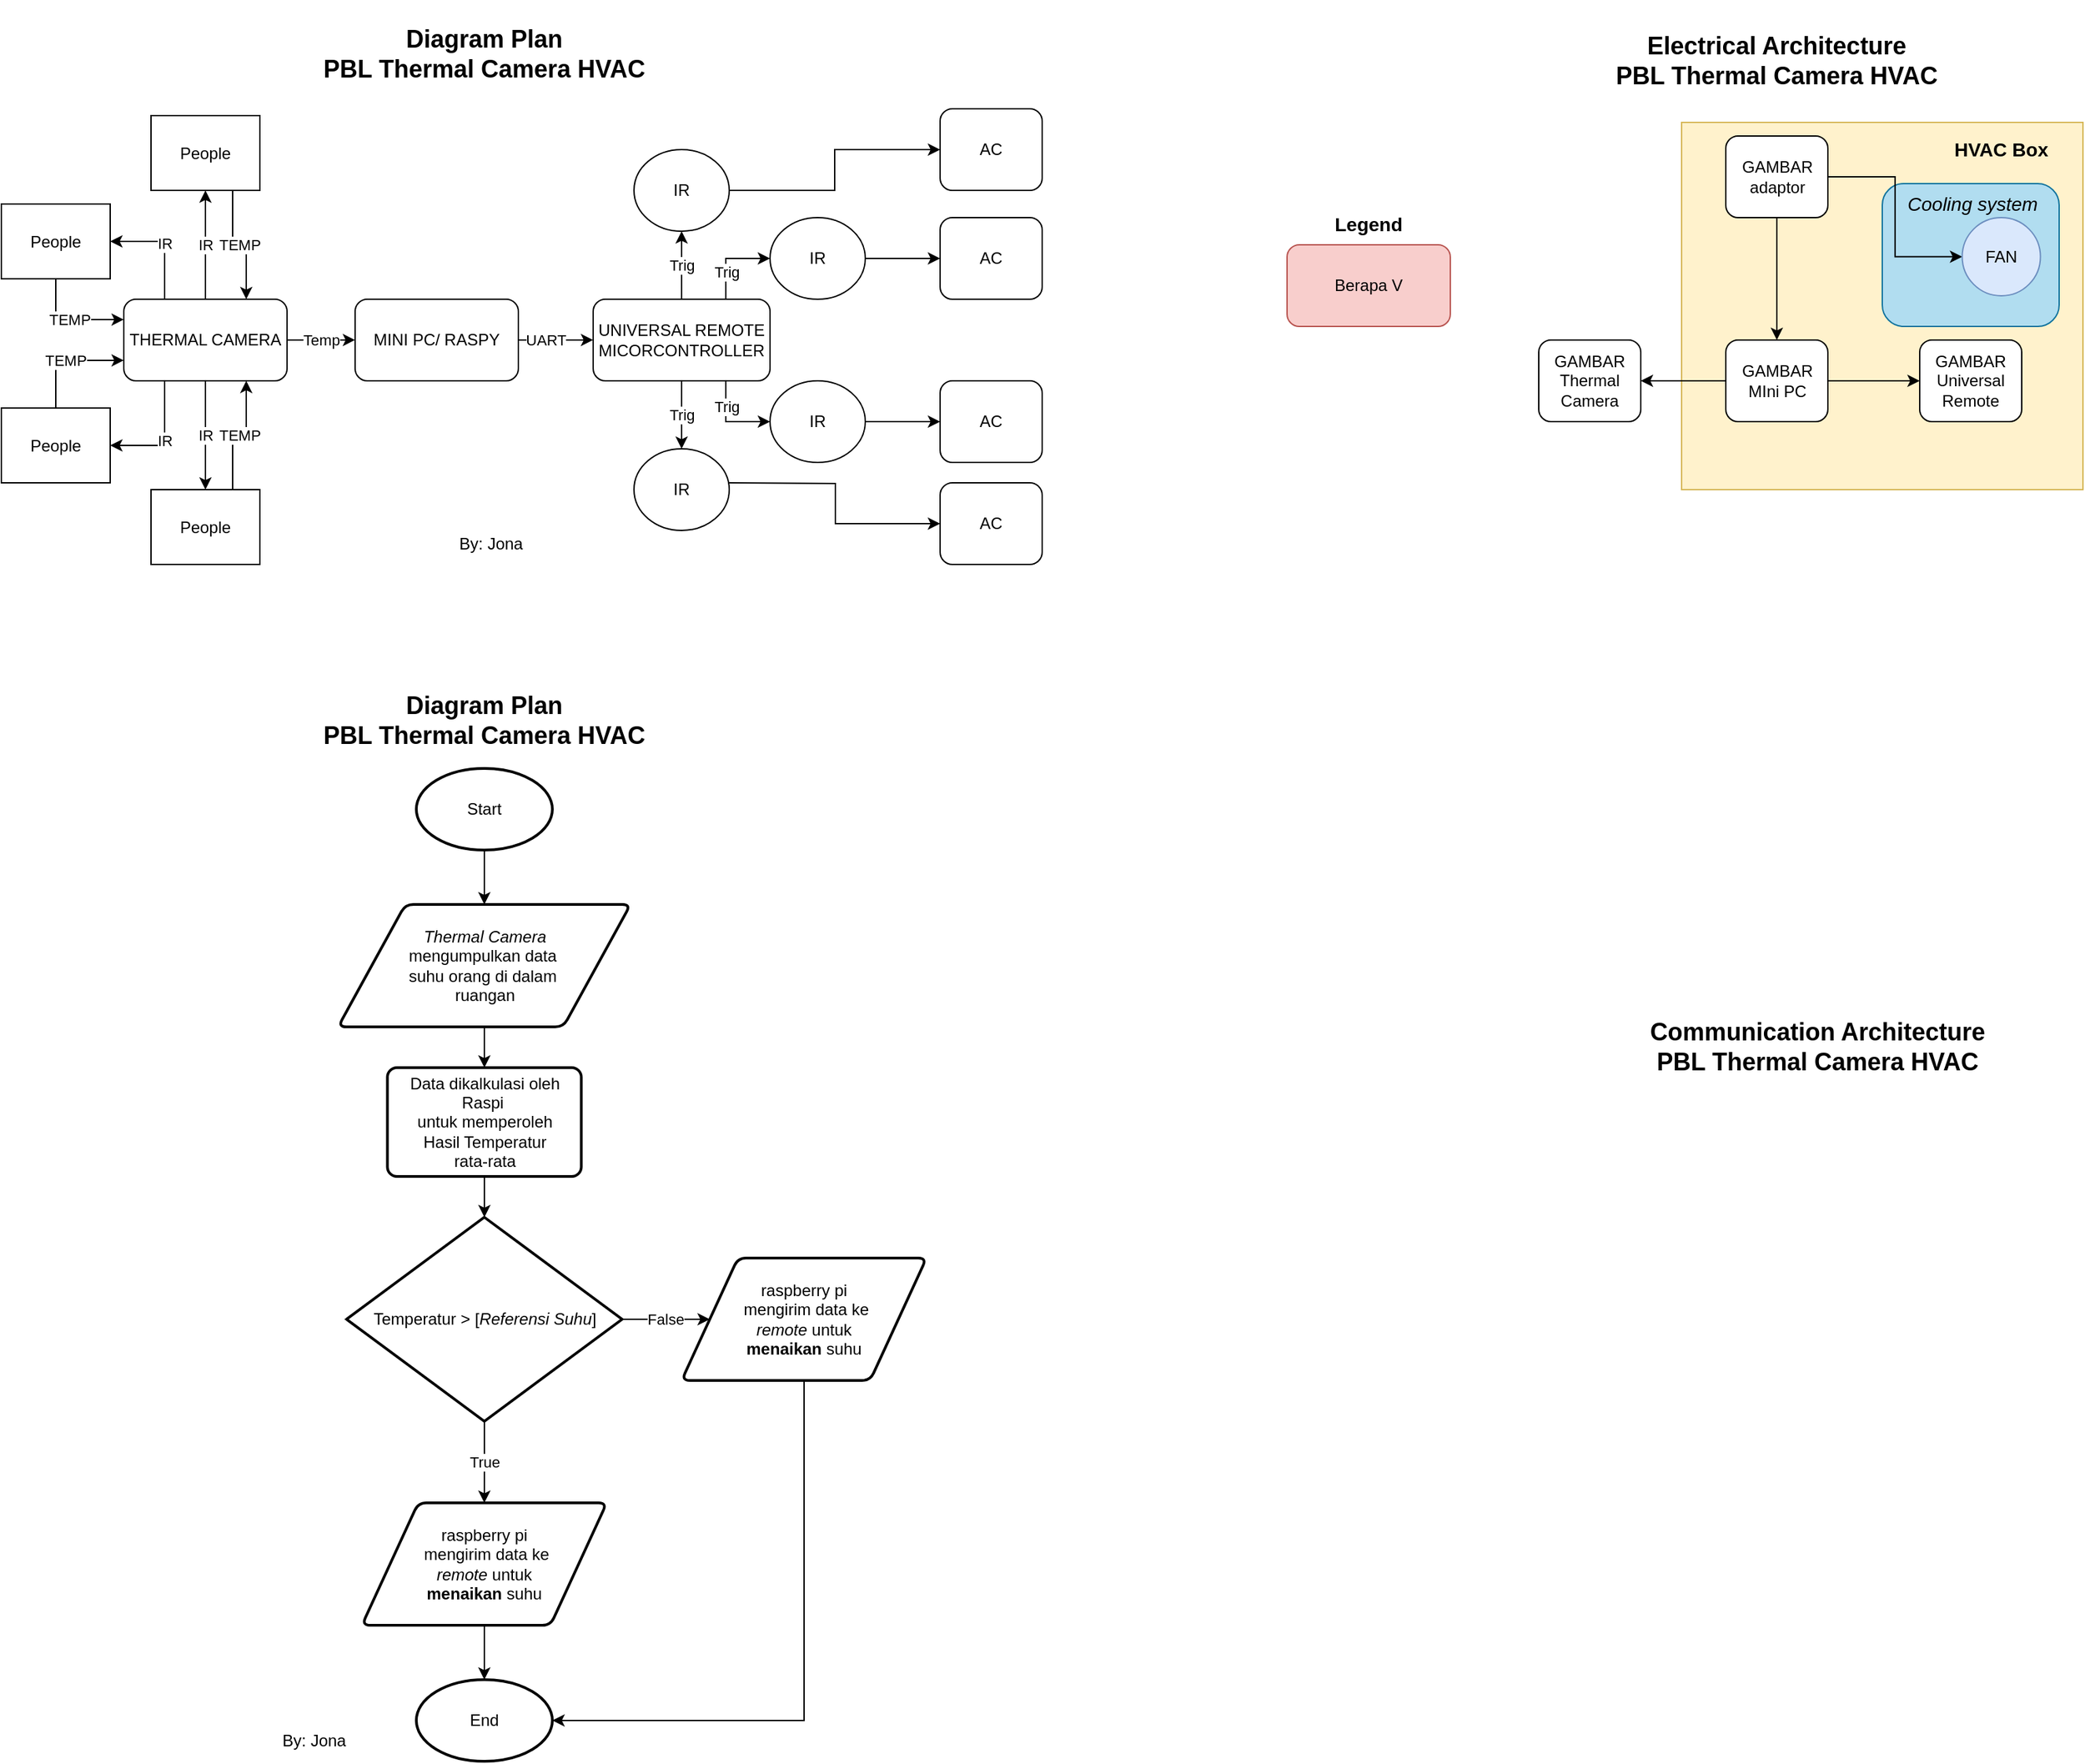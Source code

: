 <mxfile version="24.1.0" type="device">
  <diagram name="Page-1" id="YuvekOQx8xAtep3oEcWD">
    <mxGraphModel dx="545" dy="365" grid="1" gridSize="10" guides="1" tooltips="1" connect="1" arrows="1" fold="1" page="1" pageScale="1" pageWidth="850" pageHeight="1100" math="0" shadow="0">
      <root>
        <mxCell id="0" />
        <mxCell id="1" parent="0" />
        <mxCell id="ewiXbzNHxg9g0x_PvVeg-14" value="" style="rounded=0;whiteSpace=wrap;html=1;fillColor=#fff2cc;strokeColor=#d6b656;" vertex="1" parent="1">
          <mxGeometry x="1275" y="130" width="295" height="270" as="geometry" />
        </mxCell>
        <mxCell id="ewiXbzNHxg9g0x_PvVeg-21" value="" style="rounded=1;whiteSpace=wrap;html=1;fillColor=#b1ddf0;strokeColor=#10739e;" vertex="1" parent="1">
          <mxGeometry x="1422.5" y="175" width="130" height="105" as="geometry" />
        </mxCell>
        <mxCell id="PVKdBOxZIRoiB5uvlUZZ-1" value="Temp" style="edgeStyle=orthogonalEdgeStyle;rounded=0;orthogonalLoop=1;jettySize=auto;html=1;" parent="1" source="PVKdBOxZIRoiB5uvlUZZ-2" target="PVKdBOxZIRoiB5uvlUZZ-4" edge="1">
          <mxGeometry relative="1" as="geometry" />
        </mxCell>
        <mxCell id="qJgImqPm416msXqpPhX8-5" value="IR" style="edgeStyle=orthogonalEdgeStyle;rounded=0;orthogonalLoop=1;jettySize=auto;html=1;exitX=0.5;exitY=0;exitDx=0;exitDy=0;" parent="1" source="PVKdBOxZIRoiB5uvlUZZ-2" target="qJgImqPm416msXqpPhX8-3" edge="1">
          <mxGeometry relative="1" as="geometry" />
        </mxCell>
        <mxCell id="qJgImqPm416msXqpPhX8-11" value="IR" style="edgeStyle=orthogonalEdgeStyle;rounded=0;orthogonalLoop=1;jettySize=auto;html=1;exitX=0.25;exitY=0;exitDx=0;exitDy=0;entryX=1;entryY=0.5;entryDx=0;entryDy=0;" parent="1" source="PVKdBOxZIRoiB5uvlUZZ-2" target="qJgImqPm416msXqpPhX8-4" edge="1">
          <mxGeometry relative="1" as="geometry" />
        </mxCell>
        <mxCell id="qJgImqPm416msXqpPhX8-14" value="IR" style="edgeStyle=orthogonalEdgeStyle;rounded=0;orthogonalLoop=1;jettySize=auto;html=1;exitX=0.25;exitY=1;exitDx=0;exitDy=0;entryX=1;entryY=0.5;entryDx=0;entryDy=0;" parent="1" source="PVKdBOxZIRoiB5uvlUZZ-2" target="qJgImqPm416msXqpPhX8-2" edge="1">
          <mxGeometry relative="1" as="geometry" />
        </mxCell>
        <mxCell id="qJgImqPm416msXqpPhX8-16" value="IR" style="edgeStyle=orthogonalEdgeStyle;rounded=0;orthogonalLoop=1;jettySize=auto;html=1;exitX=0.5;exitY=1;exitDx=0;exitDy=0;entryX=0.5;entryY=0;entryDx=0;entryDy=0;" parent="1" source="PVKdBOxZIRoiB5uvlUZZ-2" target="qJgImqPm416msXqpPhX8-1" edge="1">
          <mxGeometry relative="1" as="geometry" />
        </mxCell>
        <mxCell id="PVKdBOxZIRoiB5uvlUZZ-2" value="THERMAL CAMERA" style="rounded=1;whiteSpace=wrap;html=1;" parent="1" vertex="1">
          <mxGeometry x="130" y="259.97" width="120" height="60" as="geometry" />
        </mxCell>
        <mxCell id="PVKdBOxZIRoiB5uvlUZZ-3" value="UART" style="edgeStyle=orthogonalEdgeStyle;rounded=0;orthogonalLoop=1;jettySize=auto;html=1;" parent="1" source="PVKdBOxZIRoiB5uvlUZZ-4" target="PVKdBOxZIRoiB5uvlUZZ-9" edge="1">
          <mxGeometry x="-0.273" relative="1" as="geometry">
            <mxPoint as="offset" />
          </mxGeometry>
        </mxCell>
        <mxCell id="PVKdBOxZIRoiB5uvlUZZ-4" value="MINI PC/ RASPY" style="rounded=1;whiteSpace=wrap;html=1;" parent="1" vertex="1">
          <mxGeometry x="300" y="259.97" width="120" height="60" as="geometry" />
        </mxCell>
        <mxCell id="PVKdBOxZIRoiB5uvlUZZ-5" value="Trig" style="edgeStyle=orthogonalEdgeStyle;rounded=0;orthogonalLoop=1;jettySize=auto;html=1;exitX=0.5;exitY=0;exitDx=0;exitDy=0;" parent="1" source="PVKdBOxZIRoiB5uvlUZZ-9" target="PVKdBOxZIRoiB5uvlUZZ-16" edge="1">
          <mxGeometry relative="1" as="geometry" />
        </mxCell>
        <mxCell id="PVKdBOxZIRoiB5uvlUZZ-6" value="Trig" style="edgeStyle=orthogonalEdgeStyle;rounded=0;orthogonalLoop=1;jettySize=auto;html=1;exitX=0.5;exitY=1;exitDx=0;exitDy=0;entryX=0.5;entryY=0;entryDx=0;entryDy=0;" parent="1" source="PVKdBOxZIRoiB5uvlUZZ-9" target="PVKdBOxZIRoiB5uvlUZZ-11" edge="1">
          <mxGeometry relative="1" as="geometry" />
        </mxCell>
        <mxCell id="PVKdBOxZIRoiB5uvlUZZ-7" value="Trig" style="edgeStyle=orthogonalEdgeStyle;rounded=0;orthogonalLoop=1;jettySize=auto;html=1;exitX=0.75;exitY=0;exitDx=0;exitDy=0;entryX=0;entryY=0.5;entryDx=0;entryDy=0;" parent="1" source="PVKdBOxZIRoiB5uvlUZZ-9" target="PVKdBOxZIRoiB5uvlUZZ-19" edge="1">
          <mxGeometry x="-0.36" relative="1" as="geometry">
            <mxPoint as="offset" />
          </mxGeometry>
        </mxCell>
        <mxCell id="PVKdBOxZIRoiB5uvlUZZ-8" value="Trig" style="edgeStyle=orthogonalEdgeStyle;rounded=0;orthogonalLoop=1;jettySize=auto;html=1;exitX=0.75;exitY=1;exitDx=0;exitDy=0;entryX=0;entryY=0.5;entryDx=0;entryDy=0;" parent="1" source="PVKdBOxZIRoiB5uvlUZZ-9" target="PVKdBOxZIRoiB5uvlUZZ-13" edge="1">
          <mxGeometry x="-0.407" relative="1" as="geometry">
            <mxPoint as="offset" />
          </mxGeometry>
        </mxCell>
        <mxCell id="PVKdBOxZIRoiB5uvlUZZ-9" value="UNIVERSAL REMOTE&lt;br&gt;MICORCONTROLLER" style="rounded=1;whiteSpace=wrap;html=1;" parent="1" vertex="1">
          <mxGeometry x="475" y="260" width="130" height="60" as="geometry" />
        </mxCell>
        <mxCell id="PVKdBOxZIRoiB5uvlUZZ-41" style="edgeStyle=orthogonalEdgeStyle;rounded=0;orthogonalLoop=1;jettySize=auto;html=1;exitX=1;exitY=0.5;exitDx=0;exitDy=0;entryX=0;entryY=0.5;entryDx=0;entryDy=0;" parent="1" target="PVKdBOxZIRoiB5uvlUZZ-38" edge="1">
          <mxGeometry relative="1" as="geometry">
            <mxPoint x="575.0" y="395" as="sourcePoint" />
          </mxGeometry>
        </mxCell>
        <mxCell id="PVKdBOxZIRoiB5uvlUZZ-11" value="IR" style="ellipse;whiteSpace=wrap;html=1;" parent="1" vertex="1">
          <mxGeometry x="505" y="370" width="70" height="60" as="geometry" />
        </mxCell>
        <mxCell id="PVKdBOxZIRoiB5uvlUZZ-43" style="edgeStyle=orthogonalEdgeStyle;rounded=0;orthogonalLoop=1;jettySize=auto;html=1;exitX=1;exitY=0.5;exitDx=0;exitDy=0;entryX=0;entryY=0.5;entryDx=0;entryDy=0;" parent="1" source="PVKdBOxZIRoiB5uvlUZZ-13" target="PVKdBOxZIRoiB5uvlUZZ-17" edge="1">
          <mxGeometry relative="1" as="geometry" />
        </mxCell>
        <mxCell id="PVKdBOxZIRoiB5uvlUZZ-13" value="IR" style="ellipse;whiteSpace=wrap;html=1;" parent="1" vertex="1">
          <mxGeometry x="605" y="320" width="70" height="60" as="geometry" />
        </mxCell>
        <mxCell id="PVKdBOxZIRoiB5uvlUZZ-45" style="edgeStyle=orthogonalEdgeStyle;rounded=0;orthogonalLoop=1;jettySize=auto;html=1;exitX=1;exitY=0.5;exitDx=0;exitDy=0;entryX=0;entryY=0.5;entryDx=0;entryDy=0;" parent="1" source="PVKdBOxZIRoiB5uvlUZZ-16" target="PVKdBOxZIRoiB5uvlUZZ-39" edge="1">
          <mxGeometry relative="1" as="geometry" />
        </mxCell>
        <mxCell id="PVKdBOxZIRoiB5uvlUZZ-16" value="IR" style="ellipse;whiteSpace=wrap;html=1;" parent="1" vertex="1">
          <mxGeometry x="505" y="150" width="70" height="60" as="geometry" />
        </mxCell>
        <mxCell id="PVKdBOxZIRoiB5uvlUZZ-17" value="AC" style="rounded=1;whiteSpace=wrap;html=1;" parent="1" vertex="1">
          <mxGeometry x="730" y="320" width="75" height="60" as="geometry" />
        </mxCell>
        <mxCell id="PVKdBOxZIRoiB5uvlUZZ-18" value="&lt;div&gt;&lt;span style=&quot;font-size: 18px;&quot;&gt;&lt;b&gt;Diagram Plan&lt;/b&gt;&lt;/span&gt;&lt;/div&gt;&lt;b&gt;&lt;font style=&quot;font-size: 18px;&quot;&gt;PBL Thermal Camera HVAC&lt;/font&gt;&lt;/b&gt;" style="text;html=1;align=center;verticalAlign=middle;whiteSpace=wrap;rounded=0;" parent="1" vertex="1">
          <mxGeometry x="270" y="40" width="250" height="80" as="geometry" />
        </mxCell>
        <mxCell id="PVKdBOxZIRoiB5uvlUZZ-44" style="edgeStyle=orthogonalEdgeStyle;rounded=0;orthogonalLoop=1;jettySize=auto;html=1;exitX=1;exitY=0.5;exitDx=0;exitDy=0;" parent="1" source="PVKdBOxZIRoiB5uvlUZZ-19" target="PVKdBOxZIRoiB5uvlUZZ-40" edge="1">
          <mxGeometry relative="1" as="geometry" />
        </mxCell>
        <mxCell id="PVKdBOxZIRoiB5uvlUZZ-19" value="IR" style="ellipse;whiteSpace=wrap;html=1;" parent="1" vertex="1">
          <mxGeometry x="605" y="200" width="70" height="60" as="geometry" />
        </mxCell>
        <mxCell id="PVKdBOxZIRoiB5uvlUZZ-38" value="AC" style="rounded=1;whiteSpace=wrap;html=1;" parent="1" vertex="1">
          <mxGeometry x="730" y="395" width="75" height="60" as="geometry" />
        </mxCell>
        <mxCell id="PVKdBOxZIRoiB5uvlUZZ-39" value="AC" style="rounded=1;whiteSpace=wrap;html=1;" parent="1" vertex="1">
          <mxGeometry x="730" y="120" width="75" height="60" as="geometry" />
        </mxCell>
        <mxCell id="PVKdBOxZIRoiB5uvlUZZ-40" value="AC" style="rounded=1;whiteSpace=wrap;html=1;" parent="1" vertex="1">
          <mxGeometry x="730" y="199.97" width="75" height="60" as="geometry" />
        </mxCell>
        <mxCell id="qJgImqPm416msXqpPhX8-17" value="TEMP" style="edgeStyle=orthogonalEdgeStyle;rounded=0;orthogonalLoop=1;jettySize=auto;html=1;exitX=0.75;exitY=0;exitDx=0;exitDy=0;entryX=0.75;entryY=1;entryDx=0;entryDy=0;" parent="1" source="qJgImqPm416msXqpPhX8-1" target="PVKdBOxZIRoiB5uvlUZZ-2" edge="1">
          <mxGeometry relative="1" as="geometry" />
        </mxCell>
        <mxCell id="qJgImqPm416msXqpPhX8-1" value="People" style="rounded=0;whiteSpace=wrap;html=1;" parent="1" vertex="1">
          <mxGeometry x="150" y="400" width="80" height="55" as="geometry" />
        </mxCell>
        <mxCell id="qJgImqPm416msXqpPhX8-12" value="TEMP" style="edgeStyle=orthogonalEdgeStyle;rounded=0;orthogonalLoop=1;jettySize=auto;html=1;exitX=0.5;exitY=0;exitDx=0;exitDy=0;entryX=0;entryY=0.75;entryDx=0;entryDy=0;" parent="1" source="qJgImqPm416msXqpPhX8-2" target="PVKdBOxZIRoiB5uvlUZZ-2" edge="1">
          <mxGeometry relative="1" as="geometry" />
        </mxCell>
        <mxCell id="qJgImqPm416msXqpPhX8-2" value="People" style="rounded=0;whiteSpace=wrap;html=1;" parent="1" vertex="1">
          <mxGeometry x="40" y="340" width="80" height="55" as="geometry" />
        </mxCell>
        <mxCell id="qJgImqPm416msXqpPhX8-6" value="TEMP" style="edgeStyle=orthogonalEdgeStyle;rounded=0;orthogonalLoop=1;jettySize=auto;html=1;exitX=0.75;exitY=1;exitDx=0;exitDy=0;entryX=0.75;entryY=0;entryDx=0;entryDy=0;" parent="1" source="qJgImqPm416msXqpPhX8-3" target="PVKdBOxZIRoiB5uvlUZZ-2" edge="1">
          <mxGeometry relative="1" as="geometry" />
        </mxCell>
        <mxCell id="qJgImqPm416msXqpPhX8-3" value="People" style="rounded=0;whiteSpace=wrap;html=1;" parent="1" vertex="1">
          <mxGeometry x="150" y="125" width="80" height="55" as="geometry" />
        </mxCell>
        <mxCell id="qJgImqPm416msXqpPhX8-9" value="TEMP" style="edgeStyle=orthogonalEdgeStyle;rounded=0;orthogonalLoop=1;jettySize=auto;html=1;exitX=0.5;exitY=1;exitDx=0;exitDy=0;entryX=0;entryY=0.25;entryDx=0;entryDy=0;" parent="1" source="qJgImqPm416msXqpPhX8-4" target="PVKdBOxZIRoiB5uvlUZZ-2" edge="1">
          <mxGeometry relative="1" as="geometry" />
        </mxCell>
        <mxCell id="qJgImqPm416msXqpPhX8-4" value="People" style="rounded=0;whiteSpace=wrap;html=1;" parent="1" vertex="1">
          <mxGeometry x="40" y="190" width="80" height="55" as="geometry" />
        </mxCell>
        <mxCell id="qJgImqPm416msXqpPhX8-23" value="" style="edgeStyle=orthogonalEdgeStyle;rounded=0;orthogonalLoop=1;jettySize=auto;html=1;" parent="1" source="qJgImqPm416msXqpPhX8-20" target="qJgImqPm416msXqpPhX8-21" edge="1">
          <mxGeometry relative="1" as="geometry" />
        </mxCell>
        <mxCell id="qJgImqPm416msXqpPhX8-20" value="Start" style="strokeWidth=2;html=1;shape=mxgraph.flowchart.start_1;whiteSpace=wrap;" parent="1" vertex="1">
          <mxGeometry x="345" y="605" width="100" height="60" as="geometry" />
        </mxCell>
        <mxCell id="qJgImqPm416msXqpPhX8-24" value="" style="edgeStyle=orthogonalEdgeStyle;rounded=0;orthogonalLoop=1;jettySize=auto;html=1;" parent="1" source="qJgImqPm416msXqpPhX8-21" target="qJgImqPm416msXqpPhX8-22" edge="1">
          <mxGeometry relative="1" as="geometry" />
        </mxCell>
        <mxCell id="qJgImqPm416msXqpPhX8-21" value="&lt;i&gt;Thermal Camera&lt;/i&gt;&lt;div&gt;mengumpulkan data&amp;nbsp;&lt;/div&gt;&lt;div&gt;suhu orang di dalam&amp;nbsp;&lt;/div&gt;&lt;div&gt;ruangan&lt;/div&gt;" style="shape=parallelogram;html=1;strokeWidth=2;perimeter=parallelogramPerimeter;whiteSpace=wrap;rounded=1;arcSize=12;size=0.23;" parent="1" vertex="1">
          <mxGeometry x="287.5" y="705" width="215" height="90" as="geometry" />
        </mxCell>
        <mxCell id="qJgImqPm416msXqpPhX8-27" value="" style="edgeStyle=orthogonalEdgeStyle;rounded=0;orthogonalLoop=1;jettySize=auto;html=1;" parent="1" source="qJgImqPm416msXqpPhX8-22" target="qJgImqPm416msXqpPhX8-26" edge="1">
          <mxGeometry relative="1" as="geometry" />
        </mxCell>
        <mxCell id="qJgImqPm416msXqpPhX8-22" value="Data dikalkulasi oleh Raspi&amp;nbsp;&lt;div&gt;untuk memperoleh&lt;/div&gt;&lt;div&gt;Hasil Temperatur&lt;/div&gt;&lt;div&gt;rata-rata&lt;/div&gt;" style="rounded=1;whiteSpace=wrap;html=1;absoluteArcSize=1;arcSize=14;strokeWidth=2;" parent="1" vertex="1">
          <mxGeometry x="323.75" y="825" width="142.5" height="80" as="geometry" />
        </mxCell>
        <mxCell id="qJgImqPm416msXqpPhX8-29" value="True" style="edgeStyle=orthogonalEdgeStyle;rounded=0;orthogonalLoop=1;jettySize=auto;html=1;" parent="1" source="qJgImqPm416msXqpPhX8-26" target="qJgImqPm416msXqpPhX8-28" edge="1">
          <mxGeometry relative="1" as="geometry" />
        </mxCell>
        <mxCell id="qJgImqPm416msXqpPhX8-31" value="False" style="edgeStyle=orthogonalEdgeStyle;rounded=0;orthogonalLoop=1;jettySize=auto;html=1;" parent="1" source="qJgImqPm416msXqpPhX8-26" target="qJgImqPm416msXqpPhX8-30" edge="1">
          <mxGeometry relative="1" as="geometry" />
        </mxCell>
        <mxCell id="qJgImqPm416msXqpPhX8-26" value="Temperatur &amp;gt; [&lt;i&gt;Referensi Suhu&lt;/i&gt;]" style="strokeWidth=2;html=1;shape=mxgraph.flowchart.decision;whiteSpace=wrap;" parent="1" vertex="1">
          <mxGeometry x="293.75" y="935" width="202.5" height="150" as="geometry" />
        </mxCell>
        <mxCell id="qJgImqPm416msXqpPhX8-33" value="" style="edgeStyle=orthogonalEdgeStyle;rounded=0;orthogonalLoop=1;jettySize=auto;html=1;" parent="1" source="qJgImqPm416msXqpPhX8-28" target="qJgImqPm416msXqpPhX8-32" edge="1">
          <mxGeometry relative="1" as="geometry" />
        </mxCell>
        <mxCell id="qJgImqPm416msXqpPhX8-28" value="&lt;div&gt;raspberry pi&lt;/div&gt;&amp;nbsp;mengirim data ke&lt;div&gt;&lt;i&gt;remote &lt;/i&gt;untuk&lt;/div&gt;&lt;div&gt;&lt;b&gt;menaikan&lt;/b&gt; suhu&lt;/div&gt;" style="shape=parallelogram;html=1;strokeWidth=2;perimeter=parallelogramPerimeter;whiteSpace=wrap;rounded=1;arcSize=12;size=0.23;" parent="1" vertex="1">
          <mxGeometry x="305" y="1145" width="180" height="90" as="geometry" />
        </mxCell>
        <mxCell id="qJgImqPm416msXqpPhX8-30" value="&lt;div&gt;raspberry pi&lt;/div&gt;&amp;nbsp;mengirim data ke&lt;div&gt;&lt;i&gt;remote &lt;/i&gt;untuk&lt;/div&gt;&lt;div&gt;&lt;b&gt;menaikan&lt;/b&gt; suhu&lt;/div&gt;" style="shape=parallelogram;html=1;strokeWidth=2;perimeter=parallelogramPerimeter;whiteSpace=wrap;rounded=1;arcSize=12;size=0.23;" parent="1" vertex="1">
          <mxGeometry x="540" y="965" width="180" height="90" as="geometry" />
        </mxCell>
        <mxCell id="qJgImqPm416msXqpPhX8-32" value="End" style="strokeWidth=2;html=1;shape=mxgraph.flowchart.start_1;whiteSpace=wrap;" parent="1" vertex="1">
          <mxGeometry x="345" y="1275" width="100" height="60" as="geometry" />
        </mxCell>
        <mxCell id="qJgImqPm416msXqpPhX8-34" style="edgeStyle=orthogonalEdgeStyle;rounded=0;orthogonalLoop=1;jettySize=auto;html=1;exitX=0.5;exitY=1;exitDx=0;exitDy=0;entryX=1;entryY=0.5;entryDx=0;entryDy=0;entryPerimeter=0;" parent="1" source="qJgImqPm416msXqpPhX8-30" target="qJgImqPm416msXqpPhX8-32" edge="1">
          <mxGeometry relative="1" as="geometry" />
        </mxCell>
        <mxCell id="qJgImqPm416msXqpPhX8-35" value="&lt;div&gt;&lt;span style=&quot;font-size: 18px;&quot;&gt;&lt;b&gt;Diagram Plan&lt;/b&gt;&lt;/span&gt;&lt;/div&gt;&lt;b&gt;&lt;font style=&quot;font-size: 18px;&quot;&gt;PBL Thermal Camera HVAC&lt;/font&gt;&lt;/b&gt;" style="text;html=1;align=center;verticalAlign=middle;whiteSpace=wrap;rounded=0;" parent="1" vertex="1">
          <mxGeometry x="270" y="530" width="250" height="80" as="geometry" />
        </mxCell>
        <mxCell id="qJgImqPm416msXqpPhX8-36" value="By: Jona" style="text;html=1;align=center;verticalAlign=middle;whiteSpace=wrap;rounded=0;" parent="1" vertex="1">
          <mxGeometry x="240" y="1305" width="60" height="30" as="geometry" />
        </mxCell>
        <mxCell id="qJgImqPm416msXqpPhX8-37" value="By: Jona" style="text;html=1;align=center;verticalAlign=middle;whiteSpace=wrap;rounded=0;" parent="1" vertex="1">
          <mxGeometry x="370" y="425" width="60" height="30" as="geometry" />
        </mxCell>
        <mxCell id="qJgImqPm416msXqpPhX8-38" value="&lt;div&gt;&lt;span style=&quot;font-size: 18px;&quot;&gt;&lt;b&gt;Electrical Architecture&lt;/b&gt;&lt;/span&gt;&lt;/div&gt;&lt;b&gt;&lt;font style=&quot;font-size: 18px;&quot;&gt;PBL Thermal Camera HVAC&lt;/font&gt;&lt;/b&gt;" style="text;html=1;align=center;verticalAlign=middle;whiteSpace=wrap;rounded=0;" parent="1" vertex="1">
          <mxGeometry x="1220" y="45" width="250" height="80" as="geometry" />
        </mxCell>
        <mxCell id="ewiXbzNHxg9g0x_PvVeg-16" value="" style="edgeStyle=orthogonalEdgeStyle;rounded=0;orthogonalLoop=1;jettySize=auto;html=1;" edge="1" parent="1" source="ewiXbzNHxg9g0x_PvVeg-1" target="ewiXbzNHxg9g0x_PvVeg-4">
          <mxGeometry relative="1" as="geometry" />
        </mxCell>
        <mxCell id="ewiXbzNHxg9g0x_PvVeg-20" style="edgeStyle=orthogonalEdgeStyle;rounded=0;orthogonalLoop=1;jettySize=auto;html=1;" edge="1" parent="1" source="ewiXbzNHxg9g0x_PvVeg-1" target="ewiXbzNHxg9g0x_PvVeg-19">
          <mxGeometry relative="1" as="geometry" />
        </mxCell>
        <mxCell id="ewiXbzNHxg9g0x_PvVeg-1" value="GAMBAR&lt;div&gt;adaptor&lt;/div&gt;" style="rounded=1;whiteSpace=wrap;html=1;" vertex="1" parent="1">
          <mxGeometry x="1307.5" y="140" width="75" height="60" as="geometry" />
        </mxCell>
        <mxCell id="ewiXbzNHxg9g0x_PvVeg-12" value="" style="edgeStyle=orthogonalEdgeStyle;rounded=0;orthogonalLoop=1;jettySize=auto;html=1;" edge="1" parent="1" source="ewiXbzNHxg9g0x_PvVeg-4" target="ewiXbzNHxg9g0x_PvVeg-5">
          <mxGeometry relative="1" as="geometry" />
        </mxCell>
        <mxCell id="ewiXbzNHxg9g0x_PvVeg-13" value="" style="edgeStyle=orthogonalEdgeStyle;rounded=0;orthogonalLoop=1;jettySize=auto;html=1;" edge="1" parent="1" source="ewiXbzNHxg9g0x_PvVeg-4" target="ewiXbzNHxg9g0x_PvVeg-6">
          <mxGeometry relative="1" as="geometry" />
        </mxCell>
        <mxCell id="ewiXbzNHxg9g0x_PvVeg-4" value="GAMBAR&lt;div&gt;MIni PC&lt;/div&gt;" style="rounded=1;whiteSpace=wrap;html=1;" vertex="1" parent="1">
          <mxGeometry x="1307.5" y="290" width="75" height="60" as="geometry" />
        </mxCell>
        <mxCell id="ewiXbzNHxg9g0x_PvVeg-5" value="GAMBAR&lt;div&gt;Thermal Camera&lt;/div&gt;" style="rounded=1;whiteSpace=wrap;html=1;" vertex="1" parent="1">
          <mxGeometry x="1170" y="290" width="75" height="60" as="geometry" />
        </mxCell>
        <mxCell id="ewiXbzNHxg9g0x_PvVeg-6" value="GAMBAR&lt;div&gt;Universal Remote&lt;/div&gt;" style="rounded=1;whiteSpace=wrap;html=1;" vertex="1" parent="1">
          <mxGeometry x="1450" y="290" width="75" height="60" as="geometry" />
        </mxCell>
        <mxCell id="ewiXbzNHxg9g0x_PvVeg-7" value="&lt;div&gt;&lt;span style=&quot;font-size: 18px;&quot;&gt;&lt;b&gt;Communication Architecture&lt;/b&gt;&lt;/span&gt;&lt;/div&gt;&lt;b&gt;&lt;font style=&quot;font-size: 18px;&quot;&gt;PBL Thermal Camera HVAC&lt;/font&gt;&lt;/b&gt;" style="text;html=1;align=center;verticalAlign=middle;whiteSpace=wrap;rounded=0;" vertex="1" parent="1">
          <mxGeometry x="1250" y="770" width="250" height="80" as="geometry" />
        </mxCell>
        <mxCell id="ewiXbzNHxg9g0x_PvVeg-8" value="&lt;b&gt;&lt;font style=&quot;font-size: 14px;&quot;&gt;Legend&lt;/font&gt;&lt;/b&gt;" style="text;html=1;align=center;verticalAlign=middle;whiteSpace=wrap;rounded=0;" vertex="1" parent="1">
          <mxGeometry x="980" y="190" width="130" height="30" as="geometry" />
        </mxCell>
        <mxCell id="ewiXbzNHxg9g0x_PvVeg-10" value="Berapa V" style="rounded=1;whiteSpace=wrap;html=1;fillColor=#f8cecc;strokeColor=#b85450;" vertex="1" parent="1">
          <mxGeometry x="985" y="220" width="120" height="60" as="geometry" />
        </mxCell>
        <mxCell id="ewiXbzNHxg9g0x_PvVeg-15" value="&lt;b&gt;&lt;font style=&quot;font-size: 14px;&quot;&gt;HVAC Box&lt;/font&gt;&lt;/b&gt;" style="text;html=1;align=center;verticalAlign=middle;whiteSpace=wrap;rounded=0;" vertex="1" parent="1">
          <mxGeometry x="1460" y="135" width="100" height="30" as="geometry" />
        </mxCell>
        <mxCell id="ewiXbzNHxg9g0x_PvVeg-19" value="FAN" style="ellipse;whiteSpace=wrap;html=1;aspect=fixed;fillColor=#dae8fc;strokeColor=#6c8ebf;" vertex="1" parent="1">
          <mxGeometry x="1481.25" y="200" width="57.5" height="57.5" as="geometry" />
        </mxCell>
        <mxCell id="ewiXbzNHxg9g0x_PvVeg-22" value="&lt;font style=&quot;font-size: 14px;&quot;&gt;&lt;i&gt;Cooling system&lt;/i&gt;&lt;/font&gt;" style="text;html=1;align=center;verticalAlign=middle;whiteSpace=wrap;rounded=0;" vertex="1" parent="1">
          <mxGeometry x="1438.75" y="175" width="100" height="30" as="geometry" />
        </mxCell>
      </root>
    </mxGraphModel>
  </diagram>
</mxfile>
